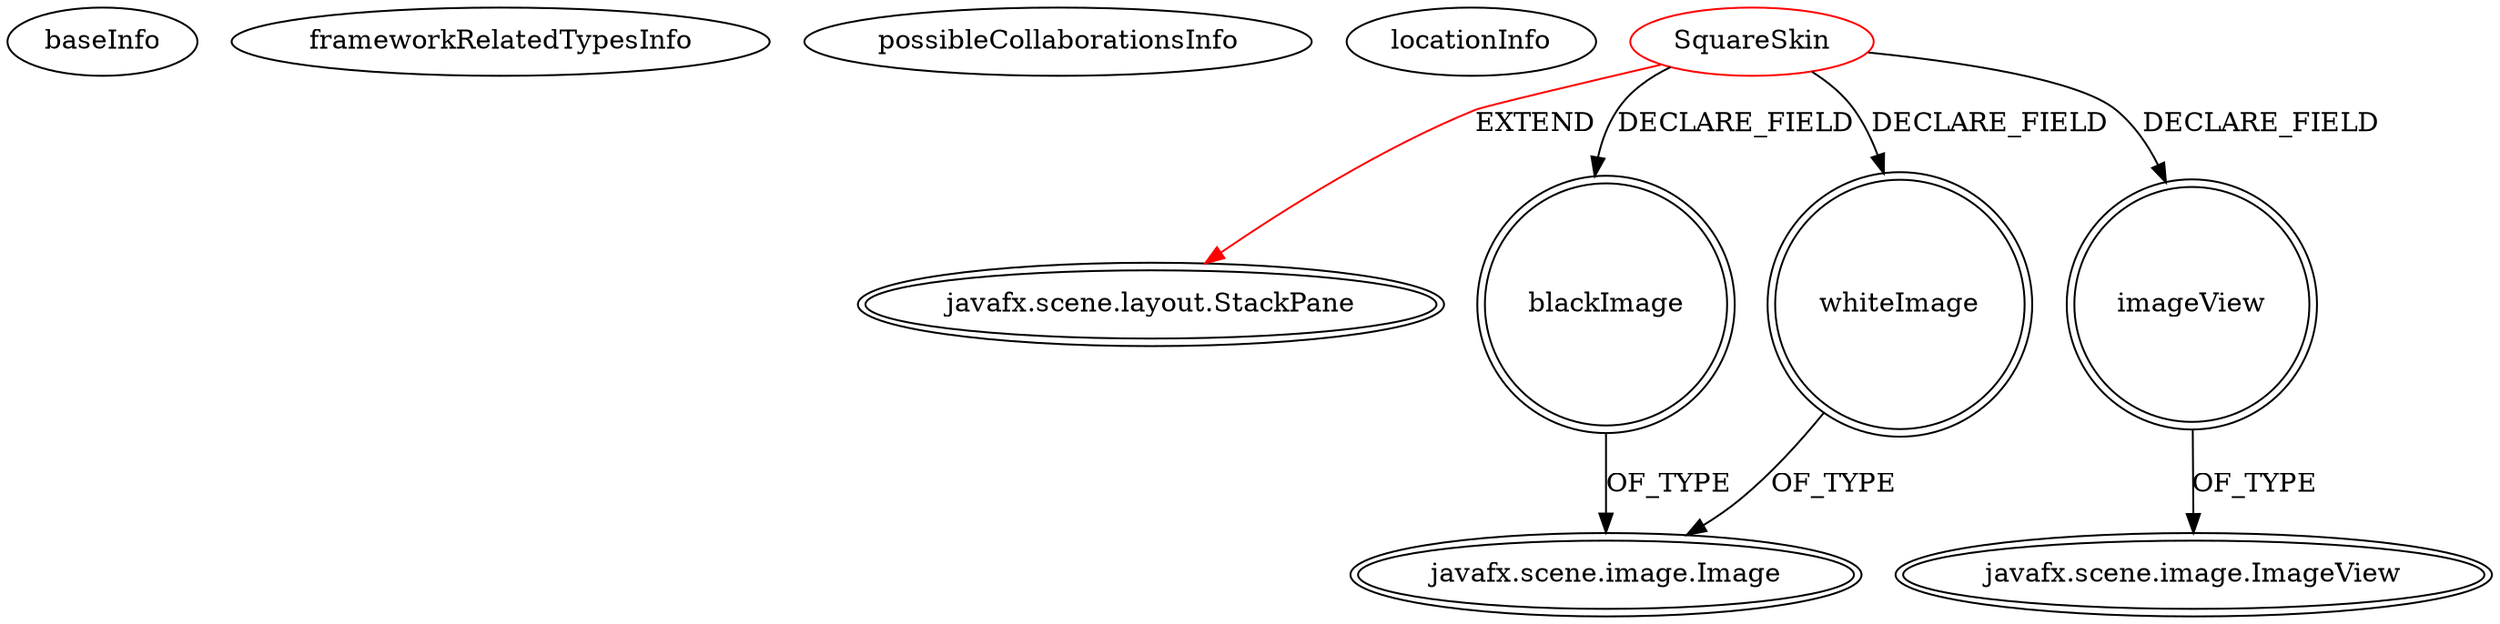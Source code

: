digraph {
baseInfo[graphId=4432,category="extension_graph",isAnonymous=false,possibleRelation=false]
frameworkRelatedTypesInfo[0="javafx.scene.layout.StackPane"]
possibleCollaborationsInfo[]
locationInfo[projectName="sztorman-PSZT",filePath="/sztorman-PSZT/PSZT-master/src/Freedom.java",contextSignature="SquareSkin",graphId="4432"]
0[label="SquareSkin",vertexType="ROOT_CLIENT_CLASS_DECLARATION",isFrameworkType=false,color=red]
1[label="javafx.scene.layout.StackPane",vertexType="FRAMEWORK_CLASS_TYPE",isFrameworkType=true,peripheries=2]
2[label="blackImage",vertexType="FIELD_DECLARATION",isFrameworkType=true,peripheries=2,shape=circle]
3[label="javafx.scene.image.Image",vertexType="FRAMEWORK_CLASS_TYPE",isFrameworkType=true,peripheries=2]
4[label="imageView",vertexType="FIELD_DECLARATION",isFrameworkType=true,peripheries=2,shape=circle]
5[label="javafx.scene.image.ImageView",vertexType="FRAMEWORK_CLASS_TYPE",isFrameworkType=true,peripheries=2]
6[label="whiteImage",vertexType="FIELD_DECLARATION",isFrameworkType=true,peripheries=2,shape=circle]
0->1[label="EXTEND",color=red]
0->2[label="DECLARE_FIELD"]
2->3[label="OF_TYPE"]
0->4[label="DECLARE_FIELD"]
4->5[label="OF_TYPE"]
0->6[label="DECLARE_FIELD"]
6->3[label="OF_TYPE"]
}
